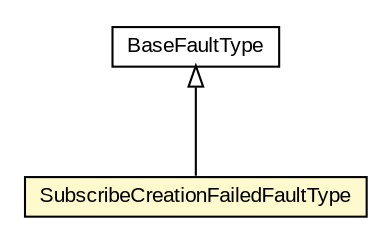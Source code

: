 #!/usr/local/bin/dot
#
# Class diagram 
# Generated by UMLGraph version R5_6-24-gf6e263 (http://www.umlgraph.org/)
#

digraph G {
	edge [fontname="arial",fontsize=10,labelfontname="arial",labelfontsize=10];
	node [fontname="arial",fontsize=10,shape=plaintext];
	nodesep=0.25;
	ranksep=0.5;
	// org.oasis_open.docs.wsn.b_2.SubscribeCreationFailedFaultType
	c1115488 [label=<<table title="org.oasis_open.docs.wsn.b_2.SubscribeCreationFailedFaultType" border="0" cellborder="1" cellspacing="0" cellpadding="2" port="p" bgcolor="lemonChiffon" href="./SubscribeCreationFailedFaultType.html">
		<tr><td><table border="0" cellspacing="0" cellpadding="1">
<tr><td align="center" balign="center"> SubscribeCreationFailedFaultType </td></tr>
		</table></td></tr>
		</table>>, URL="./SubscribeCreationFailedFaultType.html", fontname="arial", fontcolor="black", fontsize=10.0];
	// org.oasis_open.docs.wsrf.bf_2.BaseFaultType
	c1115535 [label=<<table title="org.oasis_open.docs.wsrf.bf_2.BaseFaultType" border="0" cellborder="1" cellspacing="0" cellpadding="2" port="p" href="../../wsrf/bf_2/BaseFaultType.html">
		<tr><td><table border="0" cellspacing="0" cellpadding="1">
<tr><td align="center" balign="center"> BaseFaultType </td></tr>
		</table></td></tr>
		</table>>, URL="../../wsrf/bf_2/BaseFaultType.html", fontname="arial", fontcolor="black", fontsize=10.0];
	//org.oasis_open.docs.wsn.b_2.SubscribeCreationFailedFaultType extends org.oasis_open.docs.wsrf.bf_2.BaseFaultType
	c1115535:p -> c1115488:p [dir=back,arrowtail=empty];
}

